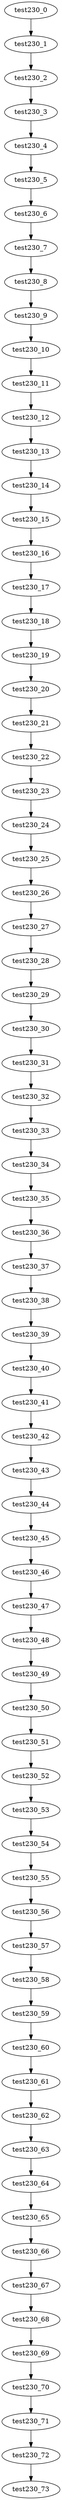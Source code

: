 digraph G {
test230_0->test230_1;
test230_1->test230_2;
test230_2->test230_3;
test230_3->test230_4;
test230_4->test230_5;
test230_5->test230_6;
test230_6->test230_7;
test230_7->test230_8;
test230_8->test230_9;
test230_9->test230_10;
test230_10->test230_11;
test230_11->test230_12;
test230_12->test230_13;
test230_13->test230_14;
test230_14->test230_15;
test230_15->test230_16;
test230_16->test230_17;
test230_17->test230_18;
test230_18->test230_19;
test230_19->test230_20;
test230_20->test230_21;
test230_21->test230_22;
test230_22->test230_23;
test230_23->test230_24;
test230_24->test230_25;
test230_25->test230_26;
test230_26->test230_27;
test230_27->test230_28;
test230_28->test230_29;
test230_29->test230_30;
test230_30->test230_31;
test230_31->test230_32;
test230_32->test230_33;
test230_33->test230_34;
test230_34->test230_35;
test230_35->test230_36;
test230_36->test230_37;
test230_37->test230_38;
test230_38->test230_39;
test230_39->test230_40;
test230_40->test230_41;
test230_41->test230_42;
test230_42->test230_43;
test230_43->test230_44;
test230_44->test230_45;
test230_45->test230_46;
test230_46->test230_47;
test230_47->test230_48;
test230_48->test230_49;
test230_49->test230_50;
test230_50->test230_51;
test230_51->test230_52;
test230_52->test230_53;
test230_53->test230_54;
test230_54->test230_55;
test230_55->test230_56;
test230_56->test230_57;
test230_57->test230_58;
test230_58->test230_59;
test230_59->test230_60;
test230_60->test230_61;
test230_61->test230_62;
test230_62->test230_63;
test230_63->test230_64;
test230_64->test230_65;
test230_65->test230_66;
test230_66->test230_67;
test230_67->test230_68;
test230_68->test230_69;
test230_69->test230_70;
test230_70->test230_71;
test230_71->test230_72;
test230_72->test230_73;

}
